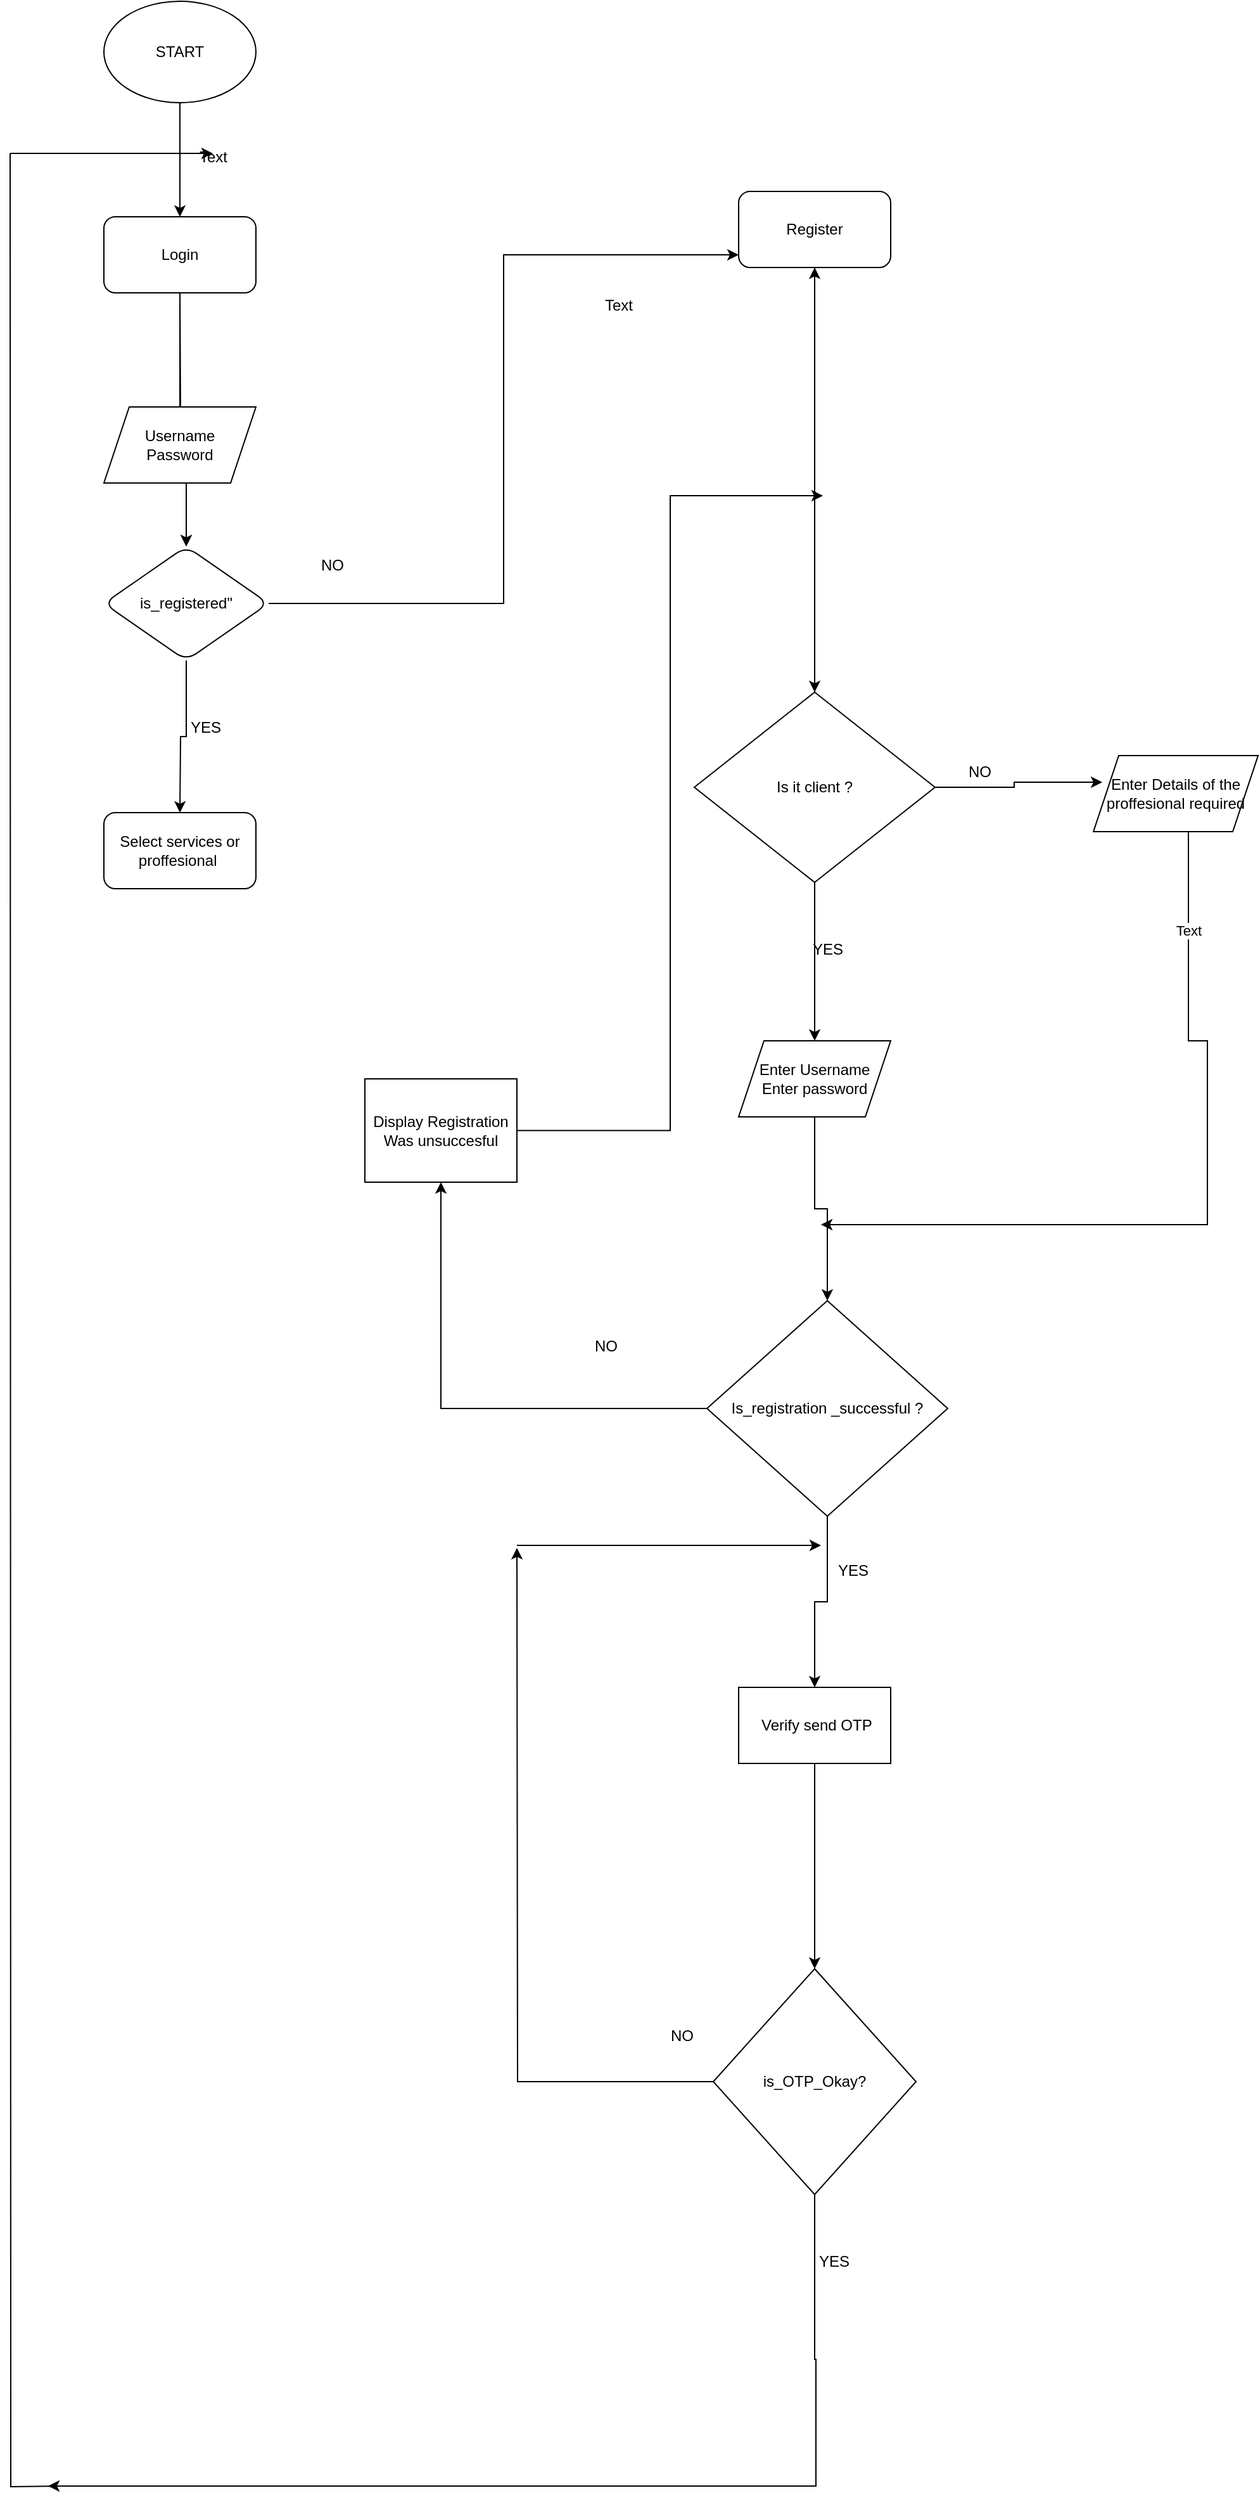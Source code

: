 <mxfile version="21.6.2" type="device">
  <diagram id="C5RBs43oDa-KdzZeNtuy" name="Page-1">
    <mxGraphModel dx="1989" dy="869" grid="1" gridSize="10" guides="1" tooltips="1" connect="1" arrows="1" fold="1" page="1" pageScale="1" pageWidth="291" pageHeight="413" math="0" shadow="0">
      <root>
        <mxCell id="WIyWlLk6GJQsqaUBKTNV-0" />
        <mxCell id="WIyWlLk6GJQsqaUBKTNV-1" parent="WIyWlLk6GJQsqaUBKTNV-0" />
        <mxCell id="ByCP5yirP8UHIdRMyOWn-4" value="" style="group" parent="WIyWlLk6GJQsqaUBKTNV-1" vertex="1" connectable="0">
          <mxGeometry x="-510" y="360" width="985" height="1960" as="geometry" />
        </mxCell>
        <mxCell id="J_LQjTmKYEEgdEPB_-nY-79" style="edgeStyle=orthogonalEdgeStyle;rounded=0;orthogonalLoop=1;jettySize=auto;html=1;" parent="ByCP5yirP8UHIdRMyOWn-4" source="J_LQjTmKYEEgdEPB_-nY-70" edge="1">
          <mxGeometry relative="1" as="geometry">
            <mxPoint x="30" y="1950" as="targetPoint" />
            <Array as="points">
              <mxPoint x="635" y="1850" />
              <mxPoint x="636" y="1960" />
            </Array>
          </mxGeometry>
        </mxCell>
        <mxCell id="J_LQjTmKYEEgdEPB_-nY-64" style="edgeStyle=elbowEdgeStyle;rounded=0;orthogonalLoop=1;jettySize=auto;html=1;exitX=1;exitY=0.5;exitDx=0;exitDy=0;labelBackgroundColor=none;fontColor=default;" parent="ByCP5yirP8UHIdRMyOWn-4" source="J_LQjTmKYEEgdEPB_-nY-6" edge="1">
          <mxGeometry relative="1" as="geometry">
            <mxPoint x="575" y="190" as="targetPoint" />
            <mxPoint x="90" y="530" as="sourcePoint" />
          </mxGeometry>
        </mxCell>
        <mxCell id="ByCP5yirP8UHIdRMyOWn-1" value="" style="endArrow=none;html=1;rounded=0;edgeStyle=orthogonalEdgeStyle;" parent="ByCP5yirP8UHIdRMyOWn-4" edge="1">
          <mxGeometry width="50" height="50" relative="1" as="geometry">
            <mxPoint x="40" y="1950" as="sourcePoint" />
            <mxPoint y="110" as="targetPoint" />
          </mxGeometry>
        </mxCell>
        <mxCell id="ByCP5yirP8UHIdRMyOWn-3" value="" style="endArrow=classic;html=1;rounded=0;" parent="ByCP5yirP8UHIdRMyOWn-4" edge="1">
          <mxGeometry width="50" height="50" relative="1" as="geometry">
            <mxPoint y="110" as="sourcePoint" />
            <mxPoint x="160" y="110" as="targetPoint" />
          </mxGeometry>
        </mxCell>
        <mxCell id="ByCP5yirP8UHIdRMyOWn-6" value="" style="group" parent="ByCP5yirP8UHIdRMyOWn-4" vertex="1" connectable="0">
          <mxGeometry x="540" y="380" width="445" height="1000" as="geometry" />
        </mxCell>
        <mxCell id="J_LQjTmKYEEgdEPB_-nY-66" value="" style="group;labelBackgroundColor=none;" parent="ByCP5yirP8UHIdRMyOWn-6" vertex="1" connectable="0">
          <mxGeometry width="445" height="1000" as="geometry" />
        </mxCell>
        <mxCell id="J_LQjTmKYEEgdEPB_-nY-65" style="edgeStyle=elbowEdgeStyle;rounded=0;orthogonalLoop=1;jettySize=auto;html=1;labelBackgroundColor=none;fontColor=default;" parent="J_LQjTmKYEEgdEPB_-nY-66" source="J_LQjTmKYEEgdEPB_-nY-37" edge="1">
          <mxGeometry relative="1" as="geometry">
            <mxPoint x="101.5" as="targetPoint" />
          </mxGeometry>
        </mxCell>
        <mxCell id="J_LQjTmKYEEgdEPB_-nY-62" value="" style="group;labelBackgroundColor=none;" parent="J_LQjTmKYEEgdEPB_-nY-66" vertex="1" connectable="0">
          <mxGeometry y="30" width="445" height="970" as="geometry" />
        </mxCell>
        <mxCell id="J_LQjTmKYEEgdEPB_-nY-18" value="" style="edgeStyle=orthogonalEdgeStyle;rounded=0;orthogonalLoop=1;jettySize=auto;html=1;labelBackgroundColor=none;fontColor=default;" parent="J_LQjTmKYEEgdEPB_-nY-62" source="J_LQjTmKYEEgdEPB_-nY-19" edge="1">
          <mxGeometry relative="1" as="geometry">
            <mxPoint x="95" y="140" as="targetPoint" />
          </mxGeometry>
        </mxCell>
        <mxCell id="J_LQjTmKYEEgdEPB_-nY-19" value="Is it client ?" style="rhombus;whiteSpace=wrap;html=1;labelBackgroundColor=none;" parent="J_LQjTmKYEEgdEPB_-nY-62" vertex="1">
          <mxGeometry y="125" width="190" height="150" as="geometry" />
        </mxCell>
        <mxCell id="J_LQjTmKYEEgdEPB_-nY-22" value="Enter Username&lt;br&gt;Enter password" style="shape=parallelogram;perimeter=parallelogramPerimeter;whiteSpace=wrap;html=1;fixedSize=1;labelBackgroundColor=none;" parent="J_LQjTmKYEEgdEPB_-nY-62" vertex="1">
          <mxGeometry x="35" y="400" width="120" height="60" as="geometry" />
        </mxCell>
        <mxCell id="J_LQjTmKYEEgdEPB_-nY-23" value="" style="edgeStyle=orthogonalEdgeStyle;rounded=0;orthogonalLoop=1;jettySize=auto;html=1;labelBackgroundColor=none;fontColor=default;" parent="J_LQjTmKYEEgdEPB_-nY-62" source="J_LQjTmKYEEgdEPB_-nY-19" target="J_LQjTmKYEEgdEPB_-nY-22" edge="1">
          <mxGeometry relative="1" as="geometry" />
        </mxCell>
        <mxCell id="J_LQjTmKYEEgdEPB_-nY-26" value="NO" style="text;html=1;align=center;verticalAlign=middle;resizable=0;points=[];autosize=1;strokeColor=none;fillColor=none;labelBackgroundColor=none;" parent="J_LQjTmKYEEgdEPB_-nY-62" vertex="1">
          <mxGeometry x="205" y="173" width="40" height="30" as="geometry" />
        </mxCell>
        <mxCell id="J_LQjTmKYEEgdEPB_-nY-27" value="YES" style="text;html=1;align=center;verticalAlign=middle;resizable=0;points=[];autosize=1;strokeColor=none;fillColor=none;labelBackgroundColor=none;" parent="J_LQjTmKYEEgdEPB_-nY-62" vertex="1">
          <mxGeometry x="80" y="313" width="50" height="30" as="geometry" />
        </mxCell>
        <mxCell id="J_LQjTmKYEEgdEPB_-nY-29" value="Enter Details of the proffesional required" style="shape=parallelogram;perimeter=parallelogramPerimeter;whiteSpace=wrap;html=1;fixedSize=1;labelBackgroundColor=none;" parent="J_LQjTmKYEEgdEPB_-nY-62" vertex="1">
          <mxGeometry x="315" y="175" width="130" height="60" as="geometry" />
        </mxCell>
        <mxCell id="J_LQjTmKYEEgdEPB_-nY-25" value="" style="edgeStyle=orthogonalEdgeStyle;rounded=0;orthogonalLoop=1;jettySize=auto;html=1;entryX=0.054;entryY=0.35;entryDx=0;entryDy=0;entryPerimeter=0;labelBackgroundColor=none;fontColor=default;" parent="J_LQjTmKYEEgdEPB_-nY-62" source="J_LQjTmKYEEgdEPB_-nY-19" target="J_LQjTmKYEEgdEPB_-nY-29" edge="1">
          <mxGeometry relative="1" as="geometry">
            <mxPoint x="305" y="200" as="targetPoint" />
          </mxGeometry>
        </mxCell>
        <mxCell id="J_LQjTmKYEEgdEPB_-nY-30" value="Is_registration _successful ?" style="rhombus;whiteSpace=wrap;html=1;labelBackgroundColor=none;" parent="J_LQjTmKYEEgdEPB_-nY-62" vertex="1">
          <mxGeometry x="10" y="605" width="190" height="170" as="geometry" />
        </mxCell>
        <mxCell id="J_LQjTmKYEEgdEPB_-nY-31" value="" style="edgeStyle=orthogonalEdgeStyle;rounded=0;orthogonalLoop=1;jettySize=auto;html=1;labelBackgroundColor=none;fontColor=default;" parent="J_LQjTmKYEEgdEPB_-nY-62" source="J_LQjTmKYEEgdEPB_-nY-22" target="J_LQjTmKYEEgdEPB_-nY-30" edge="1">
          <mxGeometry relative="1" as="geometry" />
        </mxCell>
        <mxCell id="J_LQjTmKYEEgdEPB_-nY-34" value="" style="group;rotation=270;labelBackgroundColor=none;" parent="J_LQjTmKYEEgdEPB_-nY-62" vertex="1" connectable="0">
          <mxGeometry x="368" y="413" width="25" as="geometry" />
        </mxCell>
        <mxCell id="J_LQjTmKYEEgdEPB_-nY-33" style="edgeStyle=orthogonalEdgeStyle;rounded=0;orthogonalLoop=1;jettySize=auto;html=1;labelBackgroundColor=none;fontColor=default;" parent="J_LQjTmKYEEgdEPB_-nY-62" edge="1">
          <mxGeometry relative="1" as="geometry">
            <mxPoint x="100" y="545" as="targetPoint" />
            <mxPoint x="390" y="235" as="sourcePoint" />
            <Array as="points">
              <mxPoint x="390" y="400" />
              <mxPoint x="405" y="400" />
              <mxPoint x="405" y="545" />
            </Array>
          </mxGeometry>
        </mxCell>
        <mxCell id="J_LQjTmKYEEgdEPB_-nY-67" value="Text" style="edgeLabel;html=1;align=center;verticalAlign=middle;resizable=0;points=[];" parent="J_LQjTmKYEEgdEPB_-nY-33" vertex="1" connectable="0">
          <mxGeometry x="-0.752" relative="1" as="geometry">
            <mxPoint as="offset" />
          </mxGeometry>
        </mxCell>
        <mxCell id="J_LQjTmKYEEgdEPB_-nY-35" value="&amp;nbsp;Verify send OTP" style="whiteSpace=wrap;html=1;labelBackgroundColor=none;" parent="J_LQjTmKYEEgdEPB_-nY-62" vertex="1">
          <mxGeometry x="35" y="910" width="120" height="60" as="geometry" />
        </mxCell>
        <mxCell id="J_LQjTmKYEEgdEPB_-nY-40" value="YES" style="text;html=1;align=center;verticalAlign=middle;resizable=0;points=[];autosize=1;strokeColor=none;fillColor=none;labelBackgroundColor=none;" parent="J_LQjTmKYEEgdEPB_-nY-62" vertex="1">
          <mxGeometry x="100" y="803" width="50" height="30" as="geometry" />
        </mxCell>
        <mxCell id="J_LQjTmKYEEgdEPB_-nY-36" value="" style="edgeStyle=orthogonalEdgeStyle;rounded=0;orthogonalLoop=1;jettySize=auto;html=1;labelBackgroundColor=none;fontColor=default;" parent="J_LQjTmKYEEgdEPB_-nY-62" source="J_LQjTmKYEEgdEPB_-nY-30" target="J_LQjTmKYEEgdEPB_-nY-35" edge="1">
          <mxGeometry relative="1" as="geometry" />
        </mxCell>
        <mxCell id="J_LQjTmKYEEgdEPB_-nY-68" style="edgeStyle=orthogonalEdgeStyle;rounded=0;orthogonalLoop=1;jettySize=auto;html=1;entryX=0.5;entryY=0;entryDx=0;entryDy=0;" parent="ByCP5yirP8UHIdRMyOWn-6" source="J_LQjTmKYEEgdEPB_-nY-35" target="J_LQjTmKYEEgdEPB_-nY-70" edge="1">
          <mxGeometry relative="1" as="geometry">
            <mxPoint x="-185" y="970" as="targetPoint" />
          </mxGeometry>
        </mxCell>
        <mxCell id="J_LQjTmKYEEgdEPB_-nY-20" value="" style="edgeStyle=orthogonalEdgeStyle;rounded=0;orthogonalLoop=1;jettySize=auto;html=1;labelBackgroundColor=none;fontColor=default;" parent="ByCP5yirP8UHIdRMyOWn-4" source="J_LQjTmKYEEgdEPB_-nY-15" target="J_LQjTmKYEEgdEPB_-nY-19" edge="1">
          <mxGeometry relative="1" as="geometry">
            <mxPoint x="583.5" y="500" as="sourcePoint" />
            <mxPoint x="583.5" y="580" as="targetPoint" />
          </mxGeometry>
        </mxCell>
        <mxCell id="J_LQjTmKYEEgdEPB_-nY-63" value="" style="edgeStyle=orthogonalEdgeStyle;rounded=0;orthogonalLoop=1;jettySize=auto;html=1;labelBackgroundColor=none;fontColor=default;" parent="ByCP5yirP8UHIdRMyOWn-4" source="J_LQjTmKYEEgdEPB_-nY-19" target="J_LQjTmKYEEgdEPB_-nY-15" edge="1">
          <mxGeometry relative="1" as="geometry" />
        </mxCell>
        <mxCell id="J_LQjTmKYEEgdEPB_-nY-38" value="" style="edgeStyle=orthogonalEdgeStyle;rounded=0;orthogonalLoop=1;jettySize=auto;html=1;labelBackgroundColor=none;fontColor=default;" parent="ByCP5yirP8UHIdRMyOWn-4" source="J_LQjTmKYEEgdEPB_-nY-30" target="J_LQjTmKYEEgdEPB_-nY-37" edge="1">
          <mxGeometry relative="1" as="geometry" />
        </mxCell>
        <mxCell id="ByCP5yirP8UHIdRMyOWn-0" value="" style="group" parent="ByCP5yirP8UHIdRMyOWn-4" vertex="1" connectable="0">
          <mxGeometry x="74" y="-10" width="200" height="700" as="geometry" />
        </mxCell>
        <mxCell id="J_LQjTmKYEEgdEPB_-nY-0" value="START" style="ellipse;whiteSpace=wrap;html=1;labelBackgroundColor=none;" parent="ByCP5yirP8UHIdRMyOWn-0" vertex="1">
          <mxGeometry width="120" height="80" as="geometry" />
        </mxCell>
        <mxCell id="J_LQjTmKYEEgdEPB_-nY-7" value="" style="edgeStyle=orthogonalEdgeStyle;rounded=0;orthogonalLoop=1;jettySize=auto;html=1;labelBackgroundColor=none;fontColor=default;" parent="ByCP5yirP8UHIdRMyOWn-0" target="J_LQjTmKYEEgdEPB_-nY-6" edge="1">
          <mxGeometry relative="1" as="geometry">
            <mxPoint x="60" y="230" as="sourcePoint" />
          </mxGeometry>
        </mxCell>
        <mxCell id="J_LQjTmKYEEgdEPB_-nY-4" value="Login" style="rounded=1;whiteSpace=wrap;html=1;labelBackgroundColor=none;" parent="ByCP5yirP8UHIdRMyOWn-0" vertex="1">
          <mxGeometry y="170" width="120" height="60" as="geometry" />
        </mxCell>
        <mxCell id="J_LQjTmKYEEgdEPB_-nY-5" value="" style="edgeStyle=orthogonalEdgeStyle;rounded=0;orthogonalLoop=1;jettySize=auto;html=1;labelBackgroundColor=none;fontColor=default;" parent="ByCP5yirP8UHIdRMyOWn-0" source="J_LQjTmKYEEgdEPB_-nY-0" target="J_LQjTmKYEEgdEPB_-nY-4" edge="1">
          <mxGeometry relative="1" as="geometry" />
        </mxCell>
        <mxCell id="J_LQjTmKYEEgdEPB_-nY-9" value="" style="edgeStyle=orthogonalEdgeStyle;rounded=0;orthogonalLoop=1;jettySize=auto;html=1;labelBackgroundColor=none;fontColor=default;" parent="ByCP5yirP8UHIdRMyOWn-0" source="J_LQjTmKYEEgdEPB_-nY-6" edge="1">
          <mxGeometry relative="1" as="geometry">
            <mxPoint x="60" y="640" as="targetPoint" />
          </mxGeometry>
        </mxCell>
        <mxCell id="J_LQjTmKYEEgdEPB_-nY-6" value="is_registered&quot;" style="rhombus;whiteSpace=wrap;html=1;rounded=1;labelBackgroundColor=none;" parent="ByCP5yirP8UHIdRMyOWn-0" vertex="1">
          <mxGeometry y="430" width="130" height="90" as="geometry" />
        </mxCell>
        <mxCell id="J_LQjTmKYEEgdEPB_-nY-12" value="" style="edgeStyle=orthogonalEdgeStyle;rounded=0;orthogonalLoop=1;jettySize=auto;html=1;labelBackgroundColor=none;fontColor=default;" parent="ByCP5yirP8UHIdRMyOWn-0" source="J_LQjTmKYEEgdEPB_-nY-4" target="J_LQjTmKYEEgdEPB_-nY-6" edge="1">
          <mxGeometry relative="1" as="geometry" />
        </mxCell>
        <mxCell id="J_LQjTmKYEEgdEPB_-nY-13" value="Username&lt;br&gt;Password" style="shape=parallelogram;perimeter=parallelogramPerimeter;whiteSpace=wrap;html=1;fixedSize=1;labelBackgroundColor=none;" parent="ByCP5yirP8UHIdRMyOWn-0" vertex="1">
          <mxGeometry y="320" width="120" height="60" as="geometry" />
        </mxCell>
        <mxCell id="J_LQjTmKYEEgdEPB_-nY-14" value="Select services or proffesional&amp;nbsp;" style="rounded=1;whiteSpace=wrap;html=1;labelBackgroundColor=none;" parent="ByCP5yirP8UHIdRMyOWn-0" vertex="1">
          <mxGeometry y="640" width="120" height="60" as="geometry" />
        </mxCell>
        <mxCell id="J_LQjTmKYEEgdEPB_-nY-21" value="NO" style="text;html=1;align=center;verticalAlign=middle;resizable=0;points=[];autosize=1;strokeColor=none;fillColor=none;labelBackgroundColor=none;" parent="ByCP5yirP8UHIdRMyOWn-0" vertex="1">
          <mxGeometry x="160" y="430" width="40" height="30" as="geometry" />
        </mxCell>
        <mxCell id="J_LQjTmKYEEgdEPB_-nY-28" value="YES" style="text;html=1;align=center;verticalAlign=middle;resizable=0;points=[];autosize=1;strokeColor=none;fillColor=none;labelBackgroundColor=none;" parent="ByCP5yirP8UHIdRMyOWn-0" vertex="1">
          <mxGeometry x="55" y="558" width="50" height="30" as="geometry" />
        </mxCell>
        <mxCell id="ByCP5yirP8UHIdRMyOWn-5" value="" style="group" parent="ByCP5yirP8UHIdRMyOWn-4" vertex="1" connectable="0">
          <mxGeometry x="280" y="140" width="435" height="1648" as="geometry" />
        </mxCell>
        <mxCell id="J_LQjTmKYEEgdEPB_-nY-37" value="Display Registration Was unsuccesful" style="whiteSpace=wrap;html=1;labelBackgroundColor=none;" parent="ByCP5yirP8UHIdRMyOWn-5" vertex="1">
          <mxGeometry y="700" width="120" height="81.5" as="geometry" />
        </mxCell>
        <mxCell id="J_LQjTmKYEEgdEPB_-nY-15" value="Register" style="rounded=1;whiteSpace=wrap;html=1;labelBackgroundColor=none;" parent="ByCP5yirP8UHIdRMyOWn-5" vertex="1">
          <mxGeometry x="295" width="120" height="60" as="geometry" />
        </mxCell>
        <mxCell id="J_LQjTmKYEEgdEPB_-nY-76" style="edgeStyle=orthogonalEdgeStyle;rounded=0;orthogonalLoop=1;jettySize=auto;html=1;" parent="ByCP5yirP8UHIdRMyOWn-5" source="J_LQjTmKYEEgdEPB_-nY-70" edge="1">
          <mxGeometry relative="1" as="geometry">
            <mxPoint x="120" y="1070" as="targetPoint" />
          </mxGeometry>
        </mxCell>
        <mxCell id="J_LQjTmKYEEgdEPB_-nY-70" value="is_OTP_Okay?" style="rhombus;whiteSpace=wrap;html=1;" parent="ByCP5yirP8UHIdRMyOWn-5" vertex="1">
          <mxGeometry x="275" y="1402" width="160" height="178" as="geometry" />
        </mxCell>
        <mxCell id="J_LQjTmKYEEgdEPB_-nY-73" value="YES" style="text;html=1;align=center;verticalAlign=middle;resizable=0;points=[];autosize=1;strokeColor=none;fillColor=none;" parent="ByCP5yirP8UHIdRMyOWn-5" vertex="1">
          <mxGeometry x="345" y="1618" width="50" height="30" as="geometry" />
        </mxCell>
        <mxCell id="J_LQjTmKYEEgdEPB_-nY-74" value="NO" style="text;html=1;align=center;verticalAlign=middle;resizable=0;points=[];autosize=1;strokeColor=none;fillColor=none;" parent="ByCP5yirP8UHIdRMyOWn-5" vertex="1">
          <mxGeometry x="230" y="1440" width="40" height="30" as="geometry" />
        </mxCell>
        <mxCell id="J_LQjTmKYEEgdEPB_-nY-78" value="" style="endArrow=classic;html=1;rounded=0;" parent="ByCP5yirP8UHIdRMyOWn-5" edge="1">
          <mxGeometry width="50" height="50" relative="1" as="geometry">
            <mxPoint x="120" y="1068" as="sourcePoint" />
            <mxPoint x="360" y="1068" as="targetPoint" />
          </mxGeometry>
        </mxCell>
        <mxCell id="J_LQjTmKYEEgdEPB_-nY-43" value="" style="group;labelBackgroundColor=none;" parent="ByCP5yirP8UHIdRMyOWn-5" vertex="1" connectable="0">
          <mxGeometry x="170" y="896" width="200" height="67" as="geometry" />
        </mxCell>
        <mxCell id="J_LQjTmKYEEgdEPB_-nY-39" value="NO" style="text;html=1;align=center;verticalAlign=middle;resizable=0;points=[];autosize=1;strokeColor=none;fillColor=none;labelBackgroundColor=none;" parent="J_LQjTmKYEEgdEPB_-nY-43" vertex="1">
          <mxGeometry width="40" height="30" as="geometry" />
        </mxCell>
        <mxCell id="ByCP5yirP8UHIdRMyOWn-7" value="Text" style="text;html=1;align=center;verticalAlign=middle;resizable=0;points=[];autosize=1;strokeColor=none;fillColor=none;" parent="ByCP5yirP8UHIdRMyOWn-5" vertex="1">
          <mxGeometry x="175" y="75" width="50" height="30" as="geometry" />
        </mxCell>
        <mxCell id="UuA-mAqHp9o5X7GuwWAO-0" value="Text" style="text;html=1;align=center;verticalAlign=middle;resizable=0;points=[];autosize=1;strokeColor=none;fillColor=none;" parent="WIyWlLk6GJQsqaUBKTNV-1" vertex="1">
          <mxGeometry x="-375" y="458" width="50" height="30" as="geometry" />
        </mxCell>
        <object label="Register&#xa;" id="ByCP5yirP8UHIdRMyOWn-8">
          <mxCell parent="WIyWlLk6GJQsqaUBKTNV-0" />
        </object>
        <object label="Untitled Layer" id="ByCP5yirP8UHIdRMyOWn-430">
          <mxCell parent="WIyWlLk6GJQsqaUBKTNV-0" />
        </object>
      </root>
    </mxGraphModel>
  </diagram>
</mxfile>
